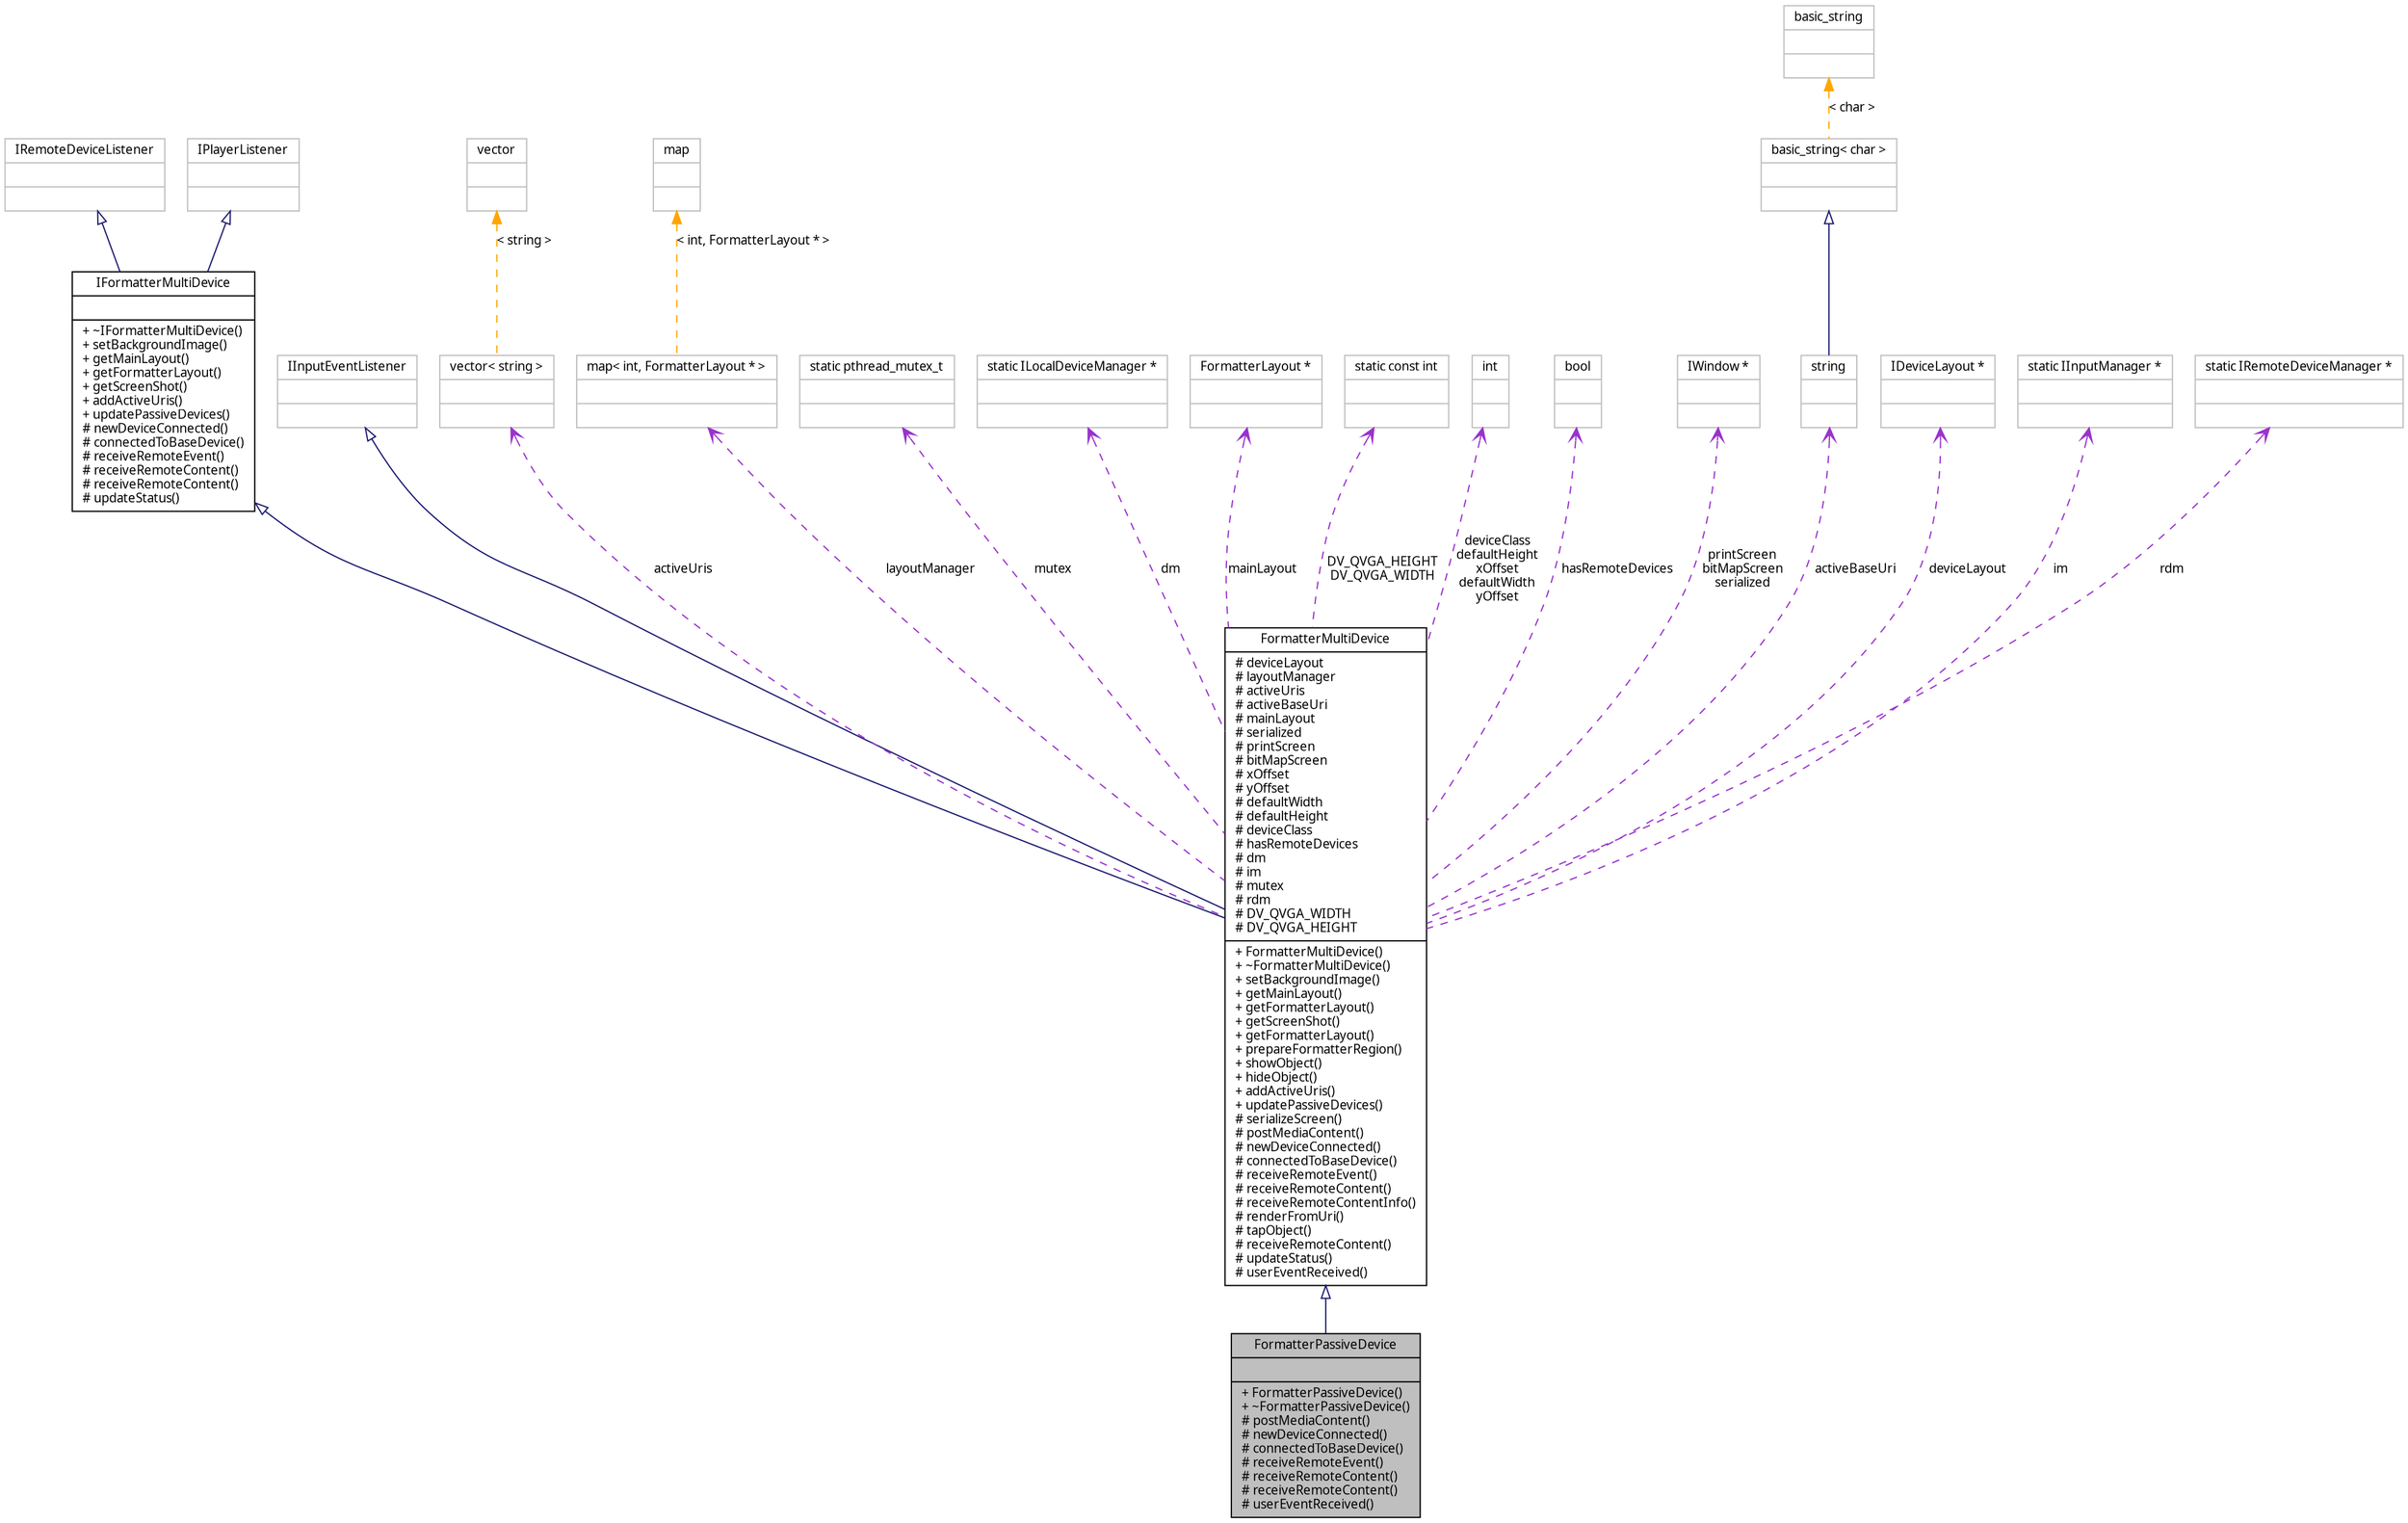 digraph G
{
  edge [fontname="FreeSans.ttf",fontsize=10,labelfontname="FreeSans.ttf",labelfontsize=10];
  node [fontname="FreeSans.ttf",fontsize=10,shape=record];
  Node1 [label="{FormatterPassiveDevice\n||+ FormatterPassiveDevice()\l+ ~FormatterPassiveDevice()\l# postMediaContent()\l# newDeviceConnected()\l# connectedToBaseDevice()\l# receiveRemoteEvent()\l# receiveRemoteContent()\l# receiveRemoteContent()\l# userEventReceived()\l}",height=0.2,width=0.4,color="black", fillcolor="grey75", style="filled" fontcolor="black"];
  Node2 -> Node1 [dir=back,color="midnightblue",fontsize=10,style="solid",arrowtail="empty",fontname="FreeSans.ttf"];
  Node2 [label="{FormatterMultiDevice\n|# deviceLayout\l# layoutManager\l# activeUris\l# activeBaseUri\l# mainLayout\l# serialized\l# printScreen\l# bitMapScreen\l# xOffset\l# yOffset\l# defaultWidth\l# defaultHeight\l# deviceClass\l# hasRemoteDevices\l# dm\l# im\l# mutex\l# rdm\l# DV_QVGA_WIDTH\l# DV_QVGA_HEIGHT\l|+ FormatterMultiDevice()\l+ ~FormatterMultiDevice()\l+ setBackgroundImage()\l+ getMainLayout()\l+ getFormatterLayout()\l+ getScreenShot()\l+ getFormatterLayout()\l+ prepareFormatterRegion()\l+ showObject()\l+ hideObject()\l+ addActiveUris()\l+ updatePassiveDevices()\l# serializeScreen()\l# postMediaContent()\l# newDeviceConnected()\l# connectedToBaseDevice()\l# receiveRemoteEvent()\l# receiveRemoteContent()\l# receiveRemoteContentInfo()\l# renderFromUri()\l# tapObject()\l# receiveRemoteContent()\l# updateStatus()\l# userEventReceived()\l}",height=0.2,width=0.4,color="black", fillcolor="white", style="filled",URL="$classbr_1_1pucrio_1_1telemidia_1_1ginga_1_1ncl_1_1multidevice_1_1FormatterMultiDevice.html"];
  Node3 -> Node2 [dir=back,color="midnightblue",fontsize=10,style="solid",arrowtail="empty",fontname="FreeSans.ttf"];
  Node3 [label="{IFormatterMultiDevice\n||+ ~IFormatterMultiDevice()\l+ setBackgroundImage()\l+ getMainLayout()\l+ getFormatterLayout()\l+ getScreenShot()\l+ addActiveUris()\l+ updatePassiveDevices()\l# newDeviceConnected()\l# connectedToBaseDevice()\l# receiveRemoteEvent()\l# receiveRemoteContent()\l# receiveRemoteContent()\l# updateStatus()\l}",height=0.2,width=0.4,color="black", fillcolor="white", style="filled",URL="$classbr_1_1pucrio_1_1telemidia_1_1ginga_1_1ncl_1_1multidevice_1_1IFormatterMultiDevice.html"];
  Node4 -> Node3 [dir=back,color="midnightblue",fontsize=10,style="solid",arrowtail="empty",fontname="FreeSans.ttf"];
  Node4 [label="{IRemoteDeviceListener\n||}",height=0.2,width=0.4,color="grey75", fillcolor="white", style="filled"];
  Node5 -> Node3 [dir=back,color="midnightblue",fontsize=10,style="solid",arrowtail="empty",fontname="FreeSans.ttf"];
  Node5 [label="{IPlayerListener\n||}",height=0.2,width=0.4,color="grey75", fillcolor="white", style="filled"];
  Node6 -> Node2 [dir=back,color="midnightblue",fontsize=10,style="solid",arrowtail="empty",fontname="FreeSans.ttf"];
  Node6 [label="{IInputEventListener\n||}",height=0.2,width=0.4,color="grey75", fillcolor="white", style="filled"];
  Node7 -> Node2 [dir=back,color="darkorchid3",fontsize=10,style="dashed",label="activeUris",arrowtail="open",fontname="FreeSans.ttf"];
  Node7 [label="{vector\< string \>\n||}",height=0.2,width=0.4,color="grey75", fillcolor="white", style="filled"];
  Node8 -> Node7 [dir=back,color="orange",fontsize=10,style="dashed",label="\< string \>",fontname="FreeSans.ttf"];
  Node8 [label="{vector\n||}",height=0.2,width=0.4,color="grey75", fillcolor="white", style="filled",tooltip="STL class."];
  Node9 -> Node2 [dir=back,color="darkorchid3",fontsize=10,style="dashed",label="layoutManager",arrowtail="open",fontname="FreeSans.ttf"];
  Node9 [label="{map\< int, FormatterLayout * \>\n||}",height=0.2,width=0.4,color="grey75", fillcolor="white", style="filled"];
  Node10 -> Node9 [dir=back,color="orange",fontsize=10,style="dashed",label="\< int, FormatterLayout * \>",fontname="FreeSans.ttf"];
  Node10 [label="{map\n||}",height=0.2,width=0.4,color="grey75", fillcolor="white", style="filled",tooltip="STL class."];
  Node11 -> Node2 [dir=back,color="darkorchid3",fontsize=10,style="dashed",label="mutex",arrowtail="open",fontname="FreeSans.ttf"];
  Node11 [label="{static pthread_mutex_t\n||}",height=0.2,width=0.4,color="grey75", fillcolor="white", style="filled"];
  Node12 -> Node2 [dir=back,color="darkorchid3",fontsize=10,style="dashed",label="dm",arrowtail="open",fontname="FreeSans.ttf"];
  Node12 [label="{static ILocalDeviceManager *\n||}",height=0.2,width=0.4,color="grey75", fillcolor="white", style="filled"];
  Node13 -> Node2 [dir=back,color="darkorchid3",fontsize=10,style="dashed",label="mainLayout",arrowtail="open",fontname="FreeSans.ttf"];
  Node13 [label="{FormatterLayout *\n||}",height=0.2,width=0.4,color="grey75", fillcolor="white", style="filled"];
  Node14 -> Node2 [dir=back,color="darkorchid3",fontsize=10,style="dashed",label="DV_QVGA_HEIGHT\nDV_QVGA_WIDTH",arrowtail="open",fontname="FreeSans.ttf"];
  Node14 [label="{static const int\n||}",height=0.2,width=0.4,color="grey75", fillcolor="white", style="filled"];
  Node15 -> Node2 [dir=back,color="darkorchid3",fontsize=10,style="dashed",label="deviceClass\ndefaultHeight\nxOffset\ndefaultWidth\nyOffset",arrowtail="open",fontname="FreeSans.ttf"];
  Node15 [label="{int\n||}",height=0.2,width=0.4,color="grey75", fillcolor="white", style="filled"];
  Node16 -> Node2 [dir=back,color="darkorchid3",fontsize=10,style="dashed",label="hasRemoteDevices",arrowtail="open",fontname="FreeSans.ttf"];
  Node16 [label="{bool\n||}",height=0.2,width=0.4,color="grey75", fillcolor="white", style="filled"];
  Node17 -> Node2 [dir=back,color="darkorchid3",fontsize=10,style="dashed",label="printScreen\nbitMapScreen\nserialized",arrowtail="open",fontname="FreeSans.ttf"];
  Node17 [label="{IWindow *\n||}",height=0.2,width=0.4,color="grey75", fillcolor="white", style="filled"];
  Node18 -> Node2 [dir=back,color="darkorchid3",fontsize=10,style="dashed",label="activeBaseUri",arrowtail="open",fontname="FreeSans.ttf"];
  Node18 [label="{string\n||}",height=0.2,width=0.4,color="grey75", fillcolor="white", style="filled",tooltip="STL class."];
  Node19 -> Node18 [dir=back,color="midnightblue",fontsize=10,style="solid",arrowtail="empty",fontname="FreeSans.ttf"];
  Node19 [label="{basic_string\< char \>\n||}",height=0.2,width=0.4,color="grey75", fillcolor="white", style="filled"];
  Node20 -> Node19 [dir=back,color="orange",fontsize=10,style="dashed",label="\< char \>",fontname="FreeSans.ttf"];
  Node20 [label="{basic_string\n||}",height=0.2,width=0.4,color="grey75", fillcolor="white", style="filled",tooltip="STL class."];
  Node21 -> Node2 [dir=back,color="darkorchid3",fontsize=10,style="dashed",label="deviceLayout",arrowtail="open",fontname="FreeSans.ttf"];
  Node21 [label="{IDeviceLayout *\n||}",height=0.2,width=0.4,color="grey75", fillcolor="white", style="filled"];
  Node22 -> Node2 [dir=back,color="darkorchid3",fontsize=10,style="dashed",label="im",arrowtail="open",fontname="FreeSans.ttf"];
  Node22 [label="{static IInputManager *\n||}",height=0.2,width=0.4,color="grey75", fillcolor="white", style="filled"];
  Node23 -> Node2 [dir=back,color="darkorchid3",fontsize=10,style="dashed",label="rdm",arrowtail="open",fontname="FreeSans.ttf"];
  Node23 [label="{static IRemoteDeviceManager *\n||}",height=0.2,width=0.4,color="grey75", fillcolor="white", style="filled"];
}
